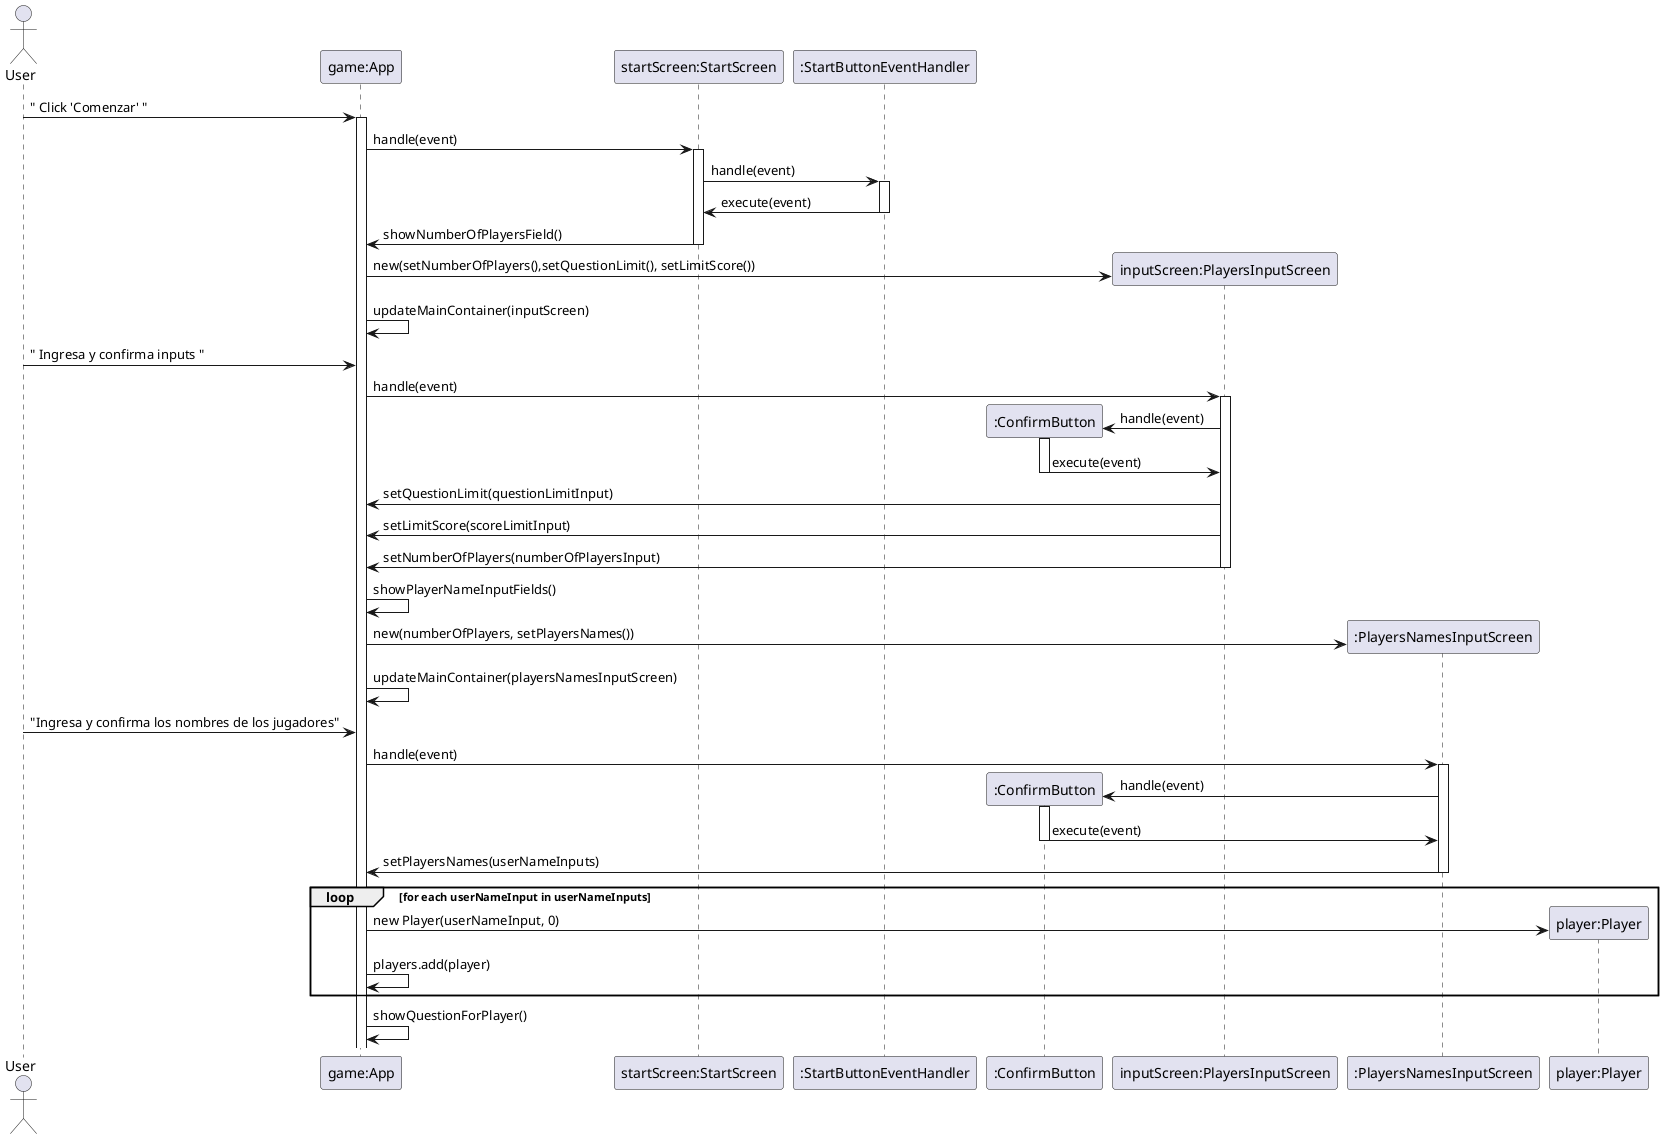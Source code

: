 @startuml

actor User

participant "game:App" as App
participant "startScreen:StartScreen" as StartScreen
participant ":StartButtonEventHandler" as StartButtonEventHandler
participant ":ConfirmButton" as ConfirmButton
participant "inputScreen:PlayersInputScreen" as PlayersInputScreen
participant ":PlayersNamesInputScreen" as PlayersNamesInputScreen
participant "player:Player" as Player


User -> App: " Click 'Comenzar' "
activate App
App -> StartScreen: handle(event)
activate StartScreen
StartScreen -> StartButtonEventHandler: handle(event)
activate StartButtonEventHandler
StartScreen <- StartButtonEventHandler: execute(event)
deactivate StartButtonEventHandler
StartScreen -> App: showNumberOfPlayersField()
deactivate StartScreen

create PlayersInputScreen
App -> PlayersInputScreen: new(setNumberOfPlayers(),setQuestionLimit(), setLimitScore())
App -> App: updateMainContainer(inputScreen)

User -> App: " Ingresa y confirma inputs "

App -> PlayersInputScreen: handle(event)
activate PlayersInputScreen
create ConfirmButton
ConfirmButton <- PlayersInputScreen: handle(event)
activate ConfirmButton
ConfirmButton -> PlayersInputScreen: execute(event)
deactivate ConfirmButton
PlayersInputScreen -> App: setQuestionLimit(questionLimitInput)
PlayersInputScreen -> App: setLimitScore(scoreLimitInput)
PlayersInputScreen -> App: setNumberOfPlayers(numberOfPlayersInput)
deactivate PlayersInputScreen

App -> App: showPlayerNameInputFields()
create PlayersNamesInputScreen
App -> PlayersNamesInputScreen: new(numberOfPlayers, setPlayersNames())
App -> App: updateMainContainer(playersNamesInputScreen)

User -> App: "Ingresa y confirma los nombres de los jugadores"
App -> PlayersNamesInputScreen: handle(event)
activate PlayersNamesInputScreen
create ConfirmButton
PlayersNamesInputScreen -> ConfirmButton: handle(event)
activate ConfirmButton
PlayersNamesInputScreen <- ConfirmButton: execute(event)
deactivate ConfirmButton
PlayersNamesInputScreen -> App: setPlayersNames(userNameInputs)
deactivate PlayersNamesInputScreen

loop for each userNameInput in userNameInputs
create Player
App -> Player: new Player(userNameInput, 0)
App -> App: players.add(player)
end loop

App -> App: showQuestionForPlayer()

@enduml